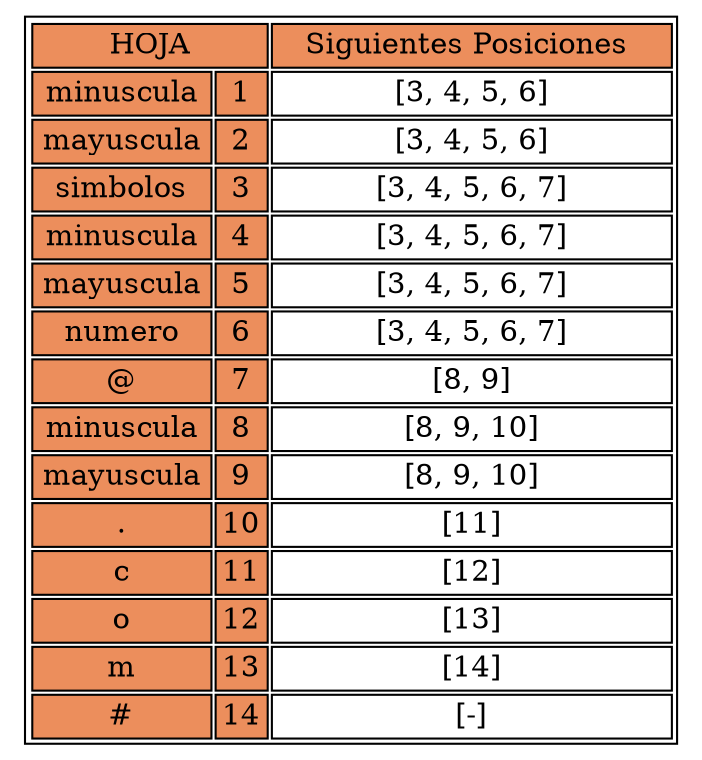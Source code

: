 digraph H {

	parent [
		shape=plaintext
		label=<
			<table border='1' cellborder='1'>
				<tr>
					<td bgcolor = "#EC8E5C" colspan = "4">HOJA</td>
					<td bgcolor = "#EC8E5C" colspan = "14">Siguientes Posiciones </td>
				</tr>

				<tr>
					<td bgcolor = "#EC8E5C" colspan = "3">minuscula</td>
					<td bgcolor = "#EC8E5C" >1</td>
					<td colspan = "14">[3, 4, 5, 6]</td>
				</tr>

				<tr>
					<td bgcolor = "#EC8E5C" colspan = "3">mayuscula</td>
					<td bgcolor = "#EC8E5C" >2</td>
					<td colspan = "14">[3, 4, 5, 6]</td>
				</tr>

				<tr>
					<td bgcolor = "#EC8E5C" colspan = "3">simbolos</td>
					<td bgcolor = "#EC8E5C" >3</td>
					<td colspan = "14">[3, 4, 5, 6, 7]</td>
				</tr>

				<tr>
					<td bgcolor = "#EC8E5C" colspan = "3">minuscula</td>
					<td bgcolor = "#EC8E5C" >4</td>
					<td colspan = "14">[3, 4, 5, 6, 7]</td>
				</tr>

				<tr>
					<td bgcolor = "#EC8E5C" colspan = "3">mayuscula</td>
					<td bgcolor = "#EC8E5C" >5</td>
					<td colspan = "14">[3, 4, 5, 6, 7]</td>
				</tr>

				<tr>
					<td bgcolor = "#EC8E5C" colspan = "3">numero</td>
					<td bgcolor = "#EC8E5C" >6</td>
					<td colspan = "14">[3, 4, 5, 6, 7]</td>
				</tr>

				<tr>
					<td bgcolor = "#EC8E5C" colspan = "3">@</td>
					<td bgcolor = "#EC8E5C" >7</td>
					<td colspan = "14">[8, 9]</td>
				</tr>

				<tr>
					<td bgcolor = "#EC8E5C" colspan = "3">minuscula</td>
					<td bgcolor = "#EC8E5C" >8</td>
					<td colspan = "14">[8, 9, 10]</td>
				</tr>

				<tr>
					<td bgcolor = "#EC8E5C" colspan = "3">mayuscula</td>
					<td bgcolor = "#EC8E5C" >9</td>
					<td colspan = "14">[8, 9, 10]</td>
				</tr>

				<tr>
					<td bgcolor = "#EC8E5C" colspan = "3">.</td>
					<td bgcolor = "#EC8E5C" >10</td>
					<td colspan = "14">[11]</td>
				</tr>

				<tr>
					<td bgcolor = "#EC8E5C" colspan = "3">c</td>
					<td bgcolor = "#EC8E5C" >11</td>
					<td colspan = "14">[12]</td>
				</tr>

				<tr>
					<td bgcolor = "#EC8E5C" colspan = "3">o</td>
					<td bgcolor = "#EC8E5C" >12</td>
					<td colspan = "14">[13]</td>
				</tr>

				<tr>
					<td bgcolor = "#EC8E5C" colspan = "3">m</td>
					<td bgcolor = "#EC8E5C" >13</td>
					<td colspan = "14">[14]</td>
				</tr>

				<tr>
					<td bgcolor = "#EC8E5C" colspan = "3">#</td>
					<td bgcolor = "#EC8E5C" >14</td>
					<td colspan = "14">[-]</td>
				</tr>

			</table>
	>];

}
